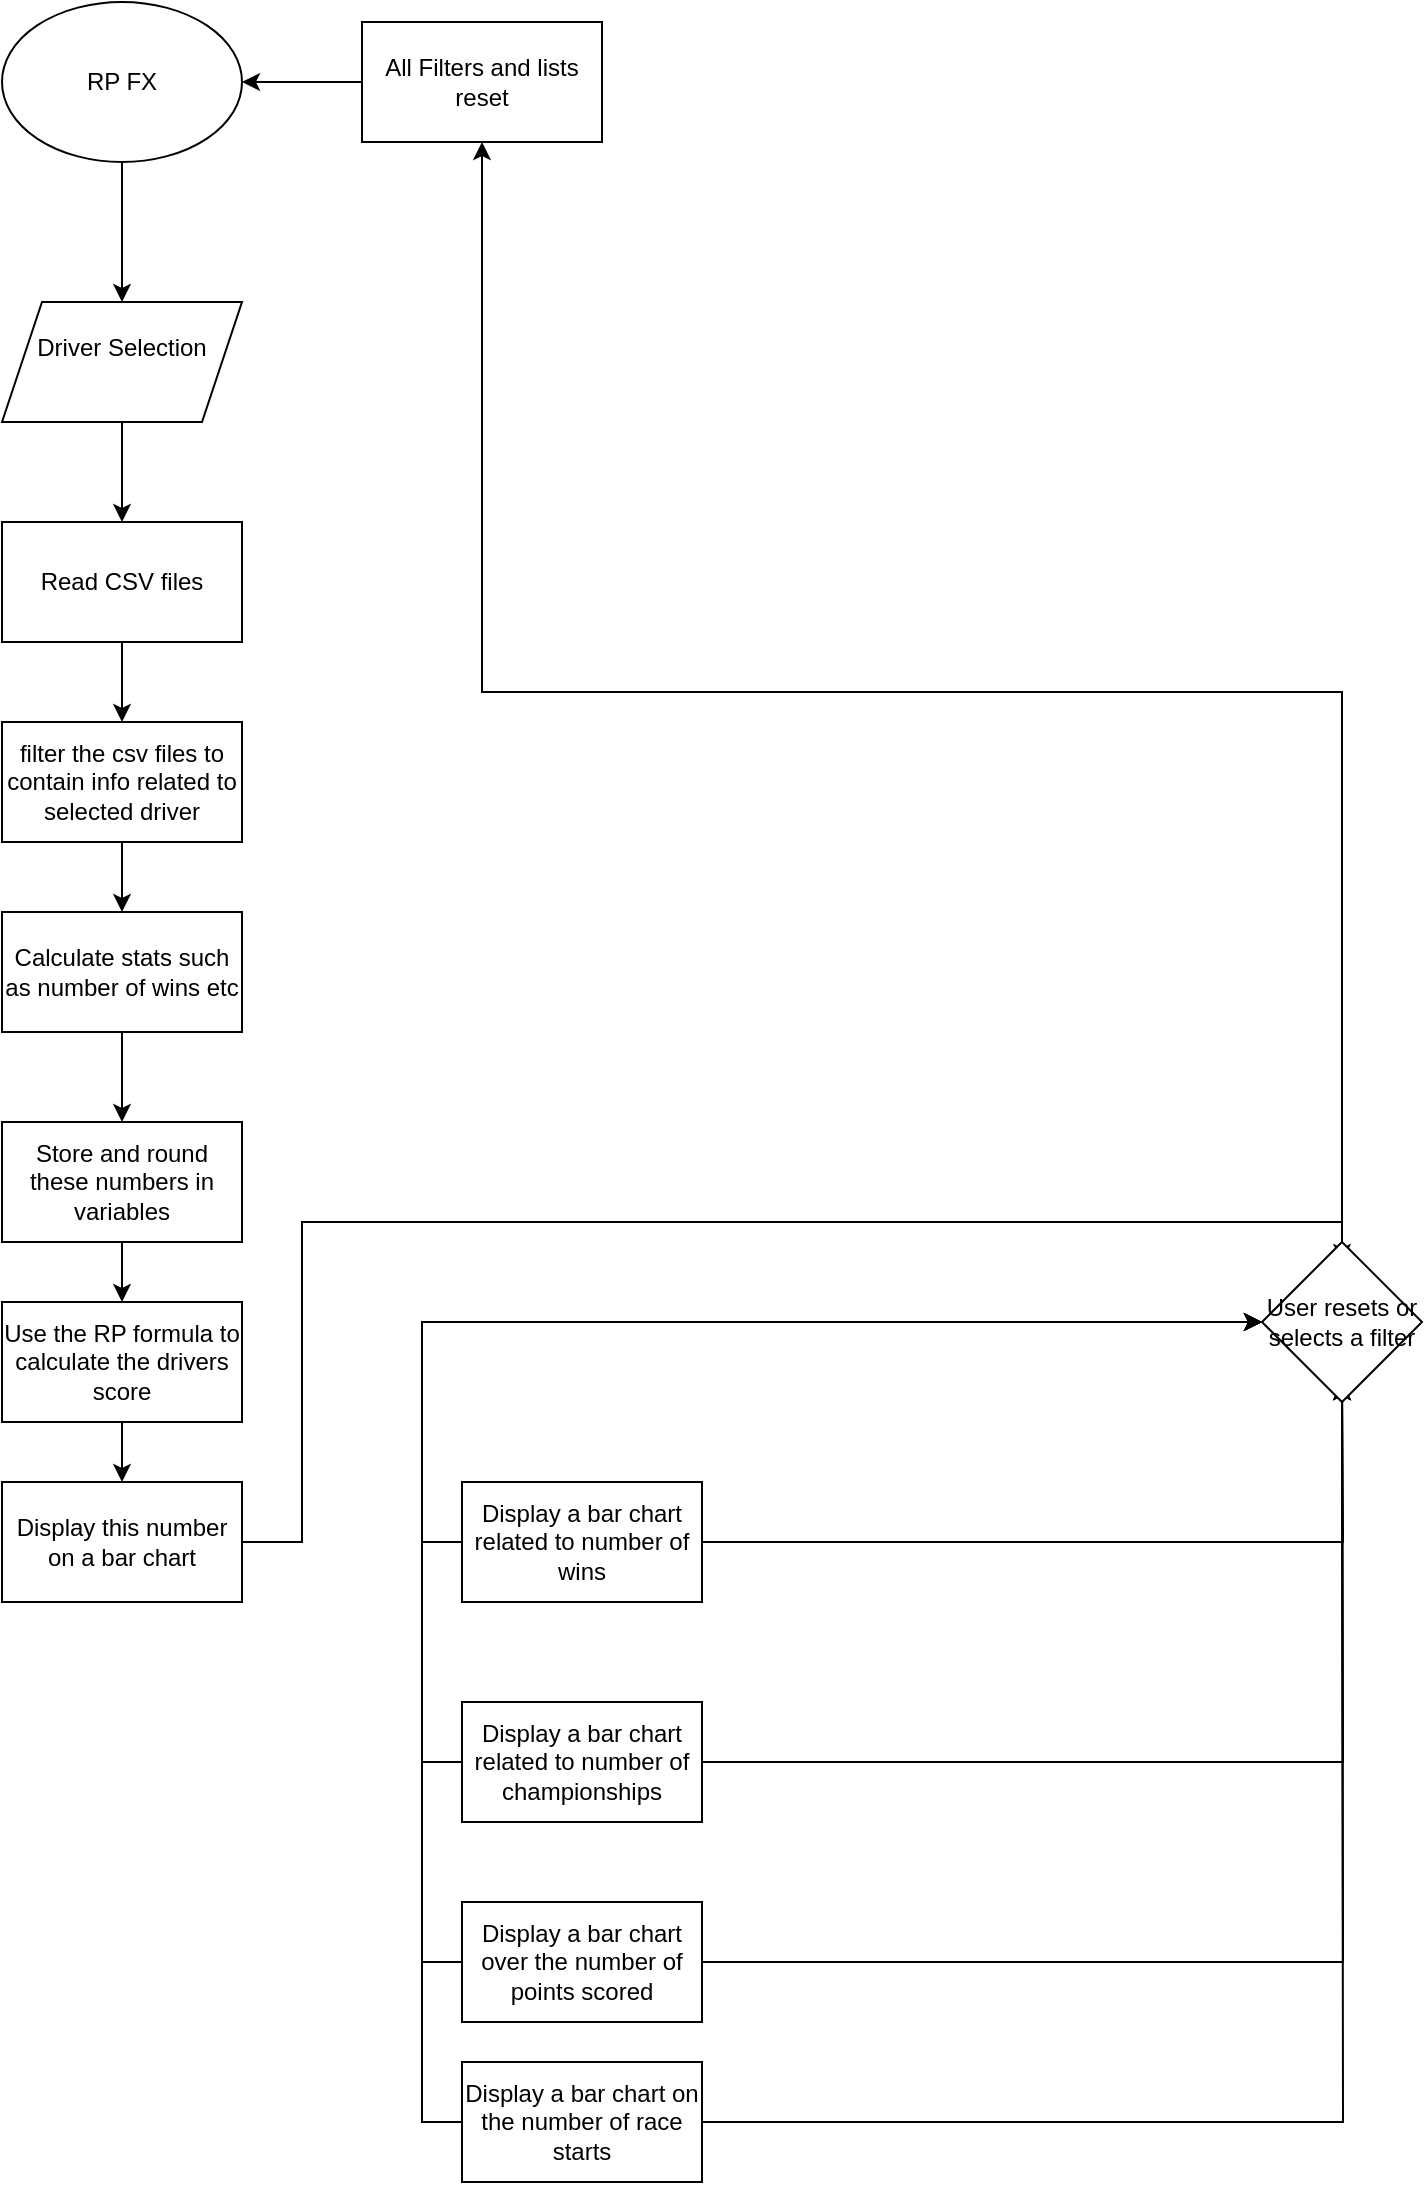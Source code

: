 <mxfile version="26.1.1">
  <diagram id="C5RBs43oDa-KdzZeNtuy" name="Page-1">
    <mxGraphModel dx="2100" dy="1116" grid="1" gridSize="10" guides="1" tooltips="1" connect="1" arrows="1" fold="1" page="1" pageScale="1" pageWidth="827" pageHeight="1169" math="0" shadow="0">
      <root>
        <mxCell id="WIyWlLk6GJQsqaUBKTNV-0" />
        <mxCell id="WIyWlLk6GJQsqaUBKTNV-1" parent="WIyWlLk6GJQsqaUBKTNV-0" />
        <mxCell id="cyc-n1ejTyVXK12s6wC7-37" style="edgeStyle=orthogonalEdgeStyle;rounded=0;orthogonalLoop=1;jettySize=auto;html=1;exitX=0.5;exitY=1;exitDx=0;exitDy=0;entryX=0.5;entryY=0;entryDx=0;entryDy=0;" edge="1" parent="WIyWlLk6GJQsqaUBKTNV-1" source="cyc-n1ejTyVXK12s6wC7-0" target="cyc-n1ejTyVXK12s6wC7-3">
          <mxGeometry relative="1" as="geometry" />
        </mxCell>
        <mxCell id="cyc-n1ejTyVXK12s6wC7-0" value="&lt;div&gt;RP FX&lt;/div&gt;" style="ellipse;whiteSpace=wrap;html=1;" vertex="1" parent="WIyWlLk6GJQsqaUBKTNV-1">
          <mxGeometry x="100" y="70" width="120" height="80" as="geometry" />
        </mxCell>
        <mxCell id="cyc-n1ejTyVXK12s6wC7-38" style="edgeStyle=orthogonalEdgeStyle;rounded=0;orthogonalLoop=1;jettySize=auto;html=1;exitX=0.5;exitY=1;exitDx=0;exitDy=0;entryX=0.5;entryY=0;entryDx=0;entryDy=0;" edge="1" parent="WIyWlLk6GJQsqaUBKTNV-1" source="cyc-n1ejTyVXK12s6wC7-3" target="cyc-n1ejTyVXK12s6wC7-4">
          <mxGeometry relative="1" as="geometry" />
        </mxCell>
        <mxCell id="cyc-n1ejTyVXK12s6wC7-3" value="&lt;div&gt;Driver Selection&lt;/div&gt;&lt;div&gt;&lt;br&gt;&lt;/div&gt;" style="shape=parallelogram;perimeter=parallelogramPerimeter;whiteSpace=wrap;html=1;fixedSize=1;" vertex="1" parent="WIyWlLk6GJQsqaUBKTNV-1">
          <mxGeometry x="100" y="220" width="120" height="60" as="geometry" />
        </mxCell>
        <mxCell id="cyc-n1ejTyVXK12s6wC7-39" style="edgeStyle=orthogonalEdgeStyle;rounded=0;orthogonalLoop=1;jettySize=auto;html=1;exitX=0.5;exitY=1;exitDx=0;exitDy=0;entryX=0.5;entryY=0;entryDx=0;entryDy=0;" edge="1" parent="WIyWlLk6GJQsqaUBKTNV-1" source="cyc-n1ejTyVXK12s6wC7-4" target="cyc-n1ejTyVXK12s6wC7-5">
          <mxGeometry relative="1" as="geometry" />
        </mxCell>
        <mxCell id="cyc-n1ejTyVXK12s6wC7-4" value="Read CSV files" style="rounded=0;whiteSpace=wrap;html=1;" vertex="1" parent="WIyWlLk6GJQsqaUBKTNV-1">
          <mxGeometry x="100" y="330" width="120" height="60" as="geometry" />
        </mxCell>
        <mxCell id="cyc-n1ejTyVXK12s6wC7-40" style="edgeStyle=orthogonalEdgeStyle;rounded=0;orthogonalLoop=1;jettySize=auto;html=1;exitX=0.5;exitY=1;exitDx=0;exitDy=0;entryX=0.5;entryY=0;entryDx=0;entryDy=0;" edge="1" parent="WIyWlLk6GJQsqaUBKTNV-1" source="cyc-n1ejTyVXK12s6wC7-5" target="cyc-n1ejTyVXK12s6wC7-6">
          <mxGeometry relative="1" as="geometry" />
        </mxCell>
        <mxCell id="cyc-n1ejTyVXK12s6wC7-5" value="filter the csv files to contain info related to selected driver" style="rounded=0;whiteSpace=wrap;html=1;" vertex="1" parent="WIyWlLk6GJQsqaUBKTNV-1">
          <mxGeometry x="100" y="430" width="120" height="60" as="geometry" />
        </mxCell>
        <mxCell id="cyc-n1ejTyVXK12s6wC7-41" style="edgeStyle=orthogonalEdgeStyle;rounded=0;orthogonalLoop=1;jettySize=auto;html=1;exitX=0.5;exitY=1;exitDx=0;exitDy=0;entryX=0.5;entryY=0;entryDx=0;entryDy=0;" edge="1" parent="WIyWlLk6GJQsqaUBKTNV-1" source="cyc-n1ejTyVXK12s6wC7-6" target="cyc-n1ejTyVXK12s6wC7-7">
          <mxGeometry relative="1" as="geometry" />
        </mxCell>
        <mxCell id="cyc-n1ejTyVXK12s6wC7-6" value="Calculate stats such as number of wins etc" style="rounded=0;whiteSpace=wrap;html=1;" vertex="1" parent="WIyWlLk6GJQsqaUBKTNV-1">
          <mxGeometry x="100" y="525" width="120" height="60" as="geometry" />
        </mxCell>
        <mxCell id="cyc-n1ejTyVXK12s6wC7-42" style="edgeStyle=orthogonalEdgeStyle;rounded=0;orthogonalLoop=1;jettySize=auto;html=1;exitX=0.5;exitY=1;exitDx=0;exitDy=0;entryX=0.5;entryY=0;entryDx=0;entryDy=0;" edge="1" parent="WIyWlLk6GJQsqaUBKTNV-1" source="cyc-n1ejTyVXK12s6wC7-7" target="cyc-n1ejTyVXK12s6wC7-8">
          <mxGeometry relative="1" as="geometry" />
        </mxCell>
        <mxCell id="cyc-n1ejTyVXK12s6wC7-7" value="Store and round these numbers in variables" style="rounded=0;whiteSpace=wrap;html=1;" vertex="1" parent="WIyWlLk6GJQsqaUBKTNV-1">
          <mxGeometry x="100" y="630" width="120" height="60" as="geometry" />
        </mxCell>
        <mxCell id="cyc-n1ejTyVXK12s6wC7-43" style="edgeStyle=orthogonalEdgeStyle;rounded=0;orthogonalLoop=1;jettySize=auto;html=1;exitX=0.5;exitY=1;exitDx=0;exitDy=0;entryX=0.5;entryY=0;entryDx=0;entryDy=0;" edge="1" parent="WIyWlLk6GJQsqaUBKTNV-1" source="cyc-n1ejTyVXK12s6wC7-8" target="cyc-n1ejTyVXK12s6wC7-9">
          <mxGeometry relative="1" as="geometry" />
        </mxCell>
        <mxCell id="cyc-n1ejTyVXK12s6wC7-8" value="Use the RP formula to calculate the drivers score" style="rounded=0;whiteSpace=wrap;html=1;" vertex="1" parent="WIyWlLk6GJQsqaUBKTNV-1">
          <mxGeometry x="100" y="720" width="120" height="60" as="geometry" />
        </mxCell>
        <mxCell id="cyc-n1ejTyVXK12s6wC7-23" style="edgeStyle=orthogonalEdgeStyle;rounded=0;orthogonalLoop=1;jettySize=auto;html=1;exitX=1;exitY=0.5;exitDx=0;exitDy=0;entryX=0.5;entryY=0;entryDx=0;entryDy=0;" edge="1" parent="WIyWlLk6GJQsqaUBKTNV-1" source="cyc-n1ejTyVXK12s6wC7-9">
          <mxGeometry relative="1" as="geometry">
            <mxPoint x="770" y="700" as="targetPoint" />
            <Array as="points">
              <mxPoint x="250" y="840" />
              <mxPoint x="250" y="680" />
              <mxPoint x="770" y="680" />
            </Array>
          </mxGeometry>
        </mxCell>
        <mxCell id="cyc-n1ejTyVXK12s6wC7-9" value="Display this number on a bar chart" style="rounded=0;whiteSpace=wrap;html=1;" vertex="1" parent="WIyWlLk6GJQsqaUBKTNV-1">
          <mxGeometry x="100" y="810" width="120" height="60" as="geometry" />
        </mxCell>
        <mxCell id="cyc-n1ejTyVXK12s6wC7-24" style="edgeStyle=orthogonalEdgeStyle;rounded=0;orthogonalLoop=1;jettySize=auto;html=1;exitX=1;exitY=0.5;exitDx=0;exitDy=0;entryX=0.5;entryY=1;entryDx=0;entryDy=0;" edge="1" parent="WIyWlLk6GJQsqaUBKTNV-1" source="cyc-n1ejTyVXK12s6wC7-12">
          <mxGeometry relative="1" as="geometry">
            <mxPoint x="770" y="760" as="targetPoint" />
          </mxGeometry>
        </mxCell>
        <mxCell id="cyc-n1ejTyVXK12s6wC7-44" style="edgeStyle=orthogonalEdgeStyle;rounded=0;orthogonalLoop=1;jettySize=auto;html=1;exitX=0;exitY=0.5;exitDx=0;exitDy=0;entryX=0;entryY=0.5;entryDx=0;entryDy=0;" edge="1" parent="WIyWlLk6GJQsqaUBKTNV-1" source="cyc-n1ejTyVXK12s6wC7-12" target="cyc-n1ejTyVXK12s6wC7-33">
          <mxGeometry relative="1" as="geometry" />
        </mxCell>
        <mxCell id="cyc-n1ejTyVXK12s6wC7-12" value="Display a bar chart related to number of wins" style="rounded=0;whiteSpace=wrap;html=1;" vertex="1" parent="WIyWlLk6GJQsqaUBKTNV-1">
          <mxGeometry x="330" y="810" width="120" height="60" as="geometry" />
        </mxCell>
        <mxCell id="cyc-n1ejTyVXK12s6wC7-25" style="edgeStyle=orthogonalEdgeStyle;rounded=0;orthogonalLoop=1;jettySize=auto;html=1;exitX=1;exitY=0.5;exitDx=0;exitDy=0;" edge="1" parent="WIyWlLk6GJQsqaUBKTNV-1" source="cyc-n1ejTyVXK12s6wC7-13">
          <mxGeometry relative="1" as="geometry">
            <mxPoint x="770" y="760" as="targetPoint" />
          </mxGeometry>
        </mxCell>
        <mxCell id="cyc-n1ejTyVXK12s6wC7-45" style="edgeStyle=orthogonalEdgeStyle;rounded=0;orthogonalLoop=1;jettySize=auto;html=1;exitX=0;exitY=0.5;exitDx=0;exitDy=0;entryX=0;entryY=0.5;entryDx=0;entryDy=0;" edge="1" parent="WIyWlLk6GJQsqaUBKTNV-1" source="cyc-n1ejTyVXK12s6wC7-13" target="cyc-n1ejTyVXK12s6wC7-33">
          <mxGeometry relative="1" as="geometry" />
        </mxCell>
        <mxCell id="cyc-n1ejTyVXK12s6wC7-13" value="Display a bar chart related to number of championships" style="rounded=0;whiteSpace=wrap;html=1;" vertex="1" parent="WIyWlLk6GJQsqaUBKTNV-1">
          <mxGeometry x="330" y="920" width="120" height="60" as="geometry" />
        </mxCell>
        <mxCell id="cyc-n1ejTyVXK12s6wC7-26" style="edgeStyle=orthogonalEdgeStyle;rounded=0;orthogonalLoop=1;jettySize=auto;html=1;exitX=1;exitY=0.5;exitDx=0;exitDy=0;" edge="1" parent="WIyWlLk6GJQsqaUBKTNV-1" source="cyc-n1ejTyVXK12s6wC7-14">
          <mxGeometry relative="1" as="geometry">
            <mxPoint x="770" y="760" as="targetPoint" />
          </mxGeometry>
        </mxCell>
        <mxCell id="cyc-n1ejTyVXK12s6wC7-46" style="edgeStyle=orthogonalEdgeStyle;rounded=0;orthogonalLoop=1;jettySize=auto;html=1;exitX=0;exitY=0.5;exitDx=0;exitDy=0;entryX=0;entryY=0.5;entryDx=0;entryDy=0;" edge="1" parent="WIyWlLk6GJQsqaUBKTNV-1" source="cyc-n1ejTyVXK12s6wC7-14" target="cyc-n1ejTyVXK12s6wC7-33">
          <mxGeometry relative="1" as="geometry" />
        </mxCell>
        <mxCell id="cyc-n1ejTyVXK12s6wC7-14" value="Display a bar chart over the number of points scored" style="rounded=0;whiteSpace=wrap;html=1;" vertex="1" parent="WIyWlLk6GJQsqaUBKTNV-1">
          <mxGeometry x="330" y="1020" width="120" height="60" as="geometry" />
        </mxCell>
        <mxCell id="cyc-n1ejTyVXK12s6wC7-27" style="edgeStyle=orthogonalEdgeStyle;rounded=0;orthogonalLoop=1;jettySize=auto;html=1;exitX=1;exitY=0.5;exitDx=0;exitDy=0;" edge="1" parent="WIyWlLk6GJQsqaUBKTNV-1" source="cyc-n1ejTyVXK12s6wC7-15">
          <mxGeometry relative="1" as="geometry">
            <mxPoint x="770" y="760" as="targetPoint" />
          </mxGeometry>
        </mxCell>
        <mxCell id="cyc-n1ejTyVXK12s6wC7-48" style="edgeStyle=orthogonalEdgeStyle;rounded=0;orthogonalLoop=1;jettySize=auto;html=1;exitX=0;exitY=0.5;exitDx=0;exitDy=0;entryX=0;entryY=0.5;entryDx=0;entryDy=0;" edge="1" parent="WIyWlLk6GJQsqaUBKTNV-1" source="cyc-n1ejTyVXK12s6wC7-15" target="cyc-n1ejTyVXK12s6wC7-33">
          <mxGeometry relative="1" as="geometry" />
        </mxCell>
        <mxCell id="cyc-n1ejTyVXK12s6wC7-15" value="Display a bar chart on the number of race starts" style="rounded=0;whiteSpace=wrap;html=1;" vertex="1" parent="WIyWlLk6GJQsqaUBKTNV-1">
          <mxGeometry x="330" y="1100" width="120" height="60" as="geometry" />
        </mxCell>
        <mxCell id="cyc-n1ejTyVXK12s6wC7-35" value="" style="edgeStyle=orthogonalEdgeStyle;rounded=0;orthogonalLoop=1;jettySize=auto;html=1;exitX=0.5;exitY=0;exitDx=0;exitDy=0;entryX=0.5;entryY=1;entryDx=0;entryDy=0;" edge="1" parent="WIyWlLk6GJQsqaUBKTNV-1" source="cyc-n1ejTyVXK12s6wC7-33" target="cyc-n1ejTyVXK12s6wC7-34">
          <mxGeometry relative="1" as="geometry" />
        </mxCell>
        <mxCell id="cyc-n1ejTyVXK12s6wC7-33" value="User resets or selects a filter" style="rhombus;whiteSpace=wrap;html=1;" vertex="1" parent="WIyWlLk6GJQsqaUBKTNV-1">
          <mxGeometry x="730" y="690" width="80" height="80" as="geometry" />
        </mxCell>
        <mxCell id="cyc-n1ejTyVXK12s6wC7-36" style="edgeStyle=orthogonalEdgeStyle;rounded=0;orthogonalLoop=1;jettySize=auto;html=1;" edge="1" parent="WIyWlLk6GJQsqaUBKTNV-1" source="cyc-n1ejTyVXK12s6wC7-34" target="cyc-n1ejTyVXK12s6wC7-0">
          <mxGeometry relative="1" as="geometry" />
        </mxCell>
        <mxCell id="cyc-n1ejTyVXK12s6wC7-34" value="All Filters and lists reset" style="rounded=0;whiteSpace=wrap;html=1;" vertex="1" parent="WIyWlLk6GJQsqaUBKTNV-1">
          <mxGeometry x="280" y="80" width="120" height="60" as="geometry" />
        </mxCell>
      </root>
    </mxGraphModel>
  </diagram>
</mxfile>
